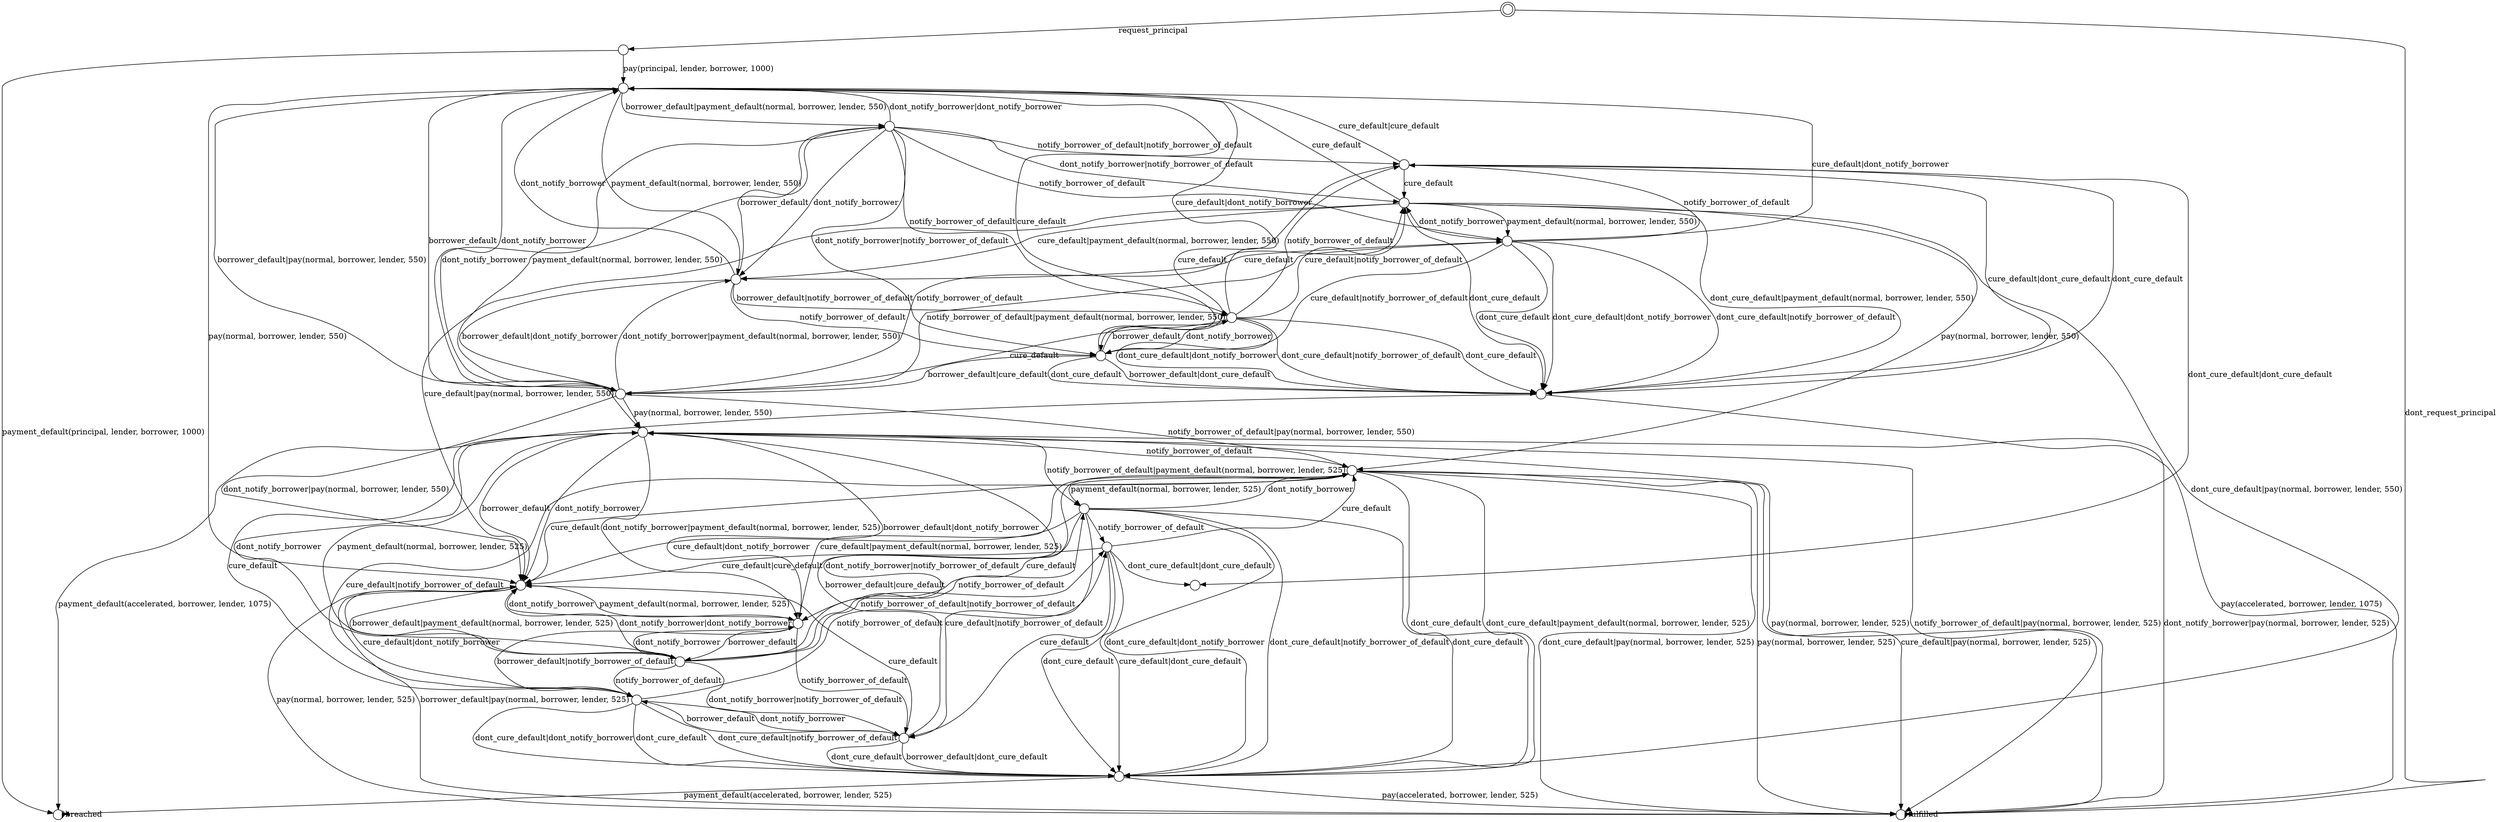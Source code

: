 digraph G {
center = TRUE;
mclimit = 10.0;
nodesep = 0.05;
node [ width=0.25, height=0.25, label="" ];
S4 [ peripheries=2 ];
S0
S1
S2
S3
S4
S5
S6
S7
S8
S9
S10
S11
S12
S13
S14
S15
S16
S17
S18
S19
S20
S21
S22
S23
S24
S0 -> S0[label="fulfilled"];
S24 -> S16[label="borrower_default|pay(normal, borrower, lender, 550)"];
S24 -> S17[label="pay(normal, borrower, lender, 550)"];
S24 -> S18[label="borrower_default|payment_default(normal, borrower, lender, 550)"];
S24 -> S20[label="borrower_default"];
S24 -> S21[label="payment_default(normal, borrower, lender, 550)"];
S23 -> S23[label="breached"];
S22 -> S16[label="borrower_default|dont_notify_borrower"];
S22 -> S12[label="borrower_default|notify_borrower_of_default"];
S22 -> S17[label="dont_notify_borrower"];
S22 -> S15[label="notify_borrower_of_default"];
S22 -> S19[label="borrower_default"];
S21 -> S20[label="borrower_default|dont_notify_borrower"];
S21 -> S11[label="borrower_default|notify_borrower_of_default"];
S21 -> S24[label="dont_notify_borrower"];
S21 -> S14[label="notify_borrower_of_default"];
S21 -> S18[label="borrower_default"];
S20 -> S17[label="dont_notify_borrower|pay(normal, borrower, lender, 550)"];
S20 -> S8[label="notify_borrower_of_default|pay(normal, borrower, lender, 550)"];
S20 -> S21[label="dont_notify_borrower|payment_default(normal, borrower, lender, 550)"];
S20 -> S10[label="notify_borrower_of_default|payment_default(normal, borrower, lender, 550)"];
S20 -> S24[label="dont_notify_borrower"];
S20 -> S9[label="notify_borrower_of_default"];
S20 -> S16[label="pay(normal, borrower, lender, 550)"];
S20 -> S18[label="payment_default(normal, borrower, lender, 550)"];
S19 -> S17[label="dont_notify_borrower|dont_notify_borrower"];
S19 -> S15[label="dont_notify_borrower|notify_borrower_of_default"];
S19 -> S8[label="dont_notify_borrower|notify_borrower_of_default"];
S19 -> S7[label="notify_borrower_of_default|notify_borrower_of_default"];
S19 -> S22[label="dont_notify_borrower"];
S19 -> S16[label="dont_notify_borrower"];
S19 -> S13[label="notify_borrower_of_default"];
S19 -> S12[label="notify_borrower_of_default"];
S18 -> S24[label="dont_notify_borrower|dont_notify_borrower"];
S18 -> S14[label="dont_notify_borrower|notify_borrower_of_default"];
S18 -> S9[label="dont_notify_borrower|notify_borrower_of_default"];
S18 -> S6[label="notify_borrower_of_default|notify_borrower_of_default"];
S18 -> S21[label="dont_notify_borrower"];
S18 -> S20[label="dont_notify_borrower"];
S18 -> S10[label="notify_borrower_of_default"];
S18 -> S11[label="notify_borrower_of_default"];
S17 -> S0[label="borrower_default|pay(normal, borrower, lender, 525)"];
S17 -> S0[label="pay(normal, borrower, lender, 525)"];
S17 -> S19[label="borrower_default|payment_default(normal, borrower, lender, 525)"];
S17 -> S22[label="payment_default(normal, borrower, lender, 525)"];
S17 -> S16[label="borrower_default"];
S16 -> S0[label="dont_notify_borrower|pay(normal, borrower, lender, 525)"];
S16 -> S0[label="notify_borrower_of_default|pay(normal, borrower, lender, 525)"];
S16 -> S22[label="dont_notify_borrower|payment_default(normal, borrower, lender, 525)"];
S16 -> S13[label="notify_borrower_of_default|payment_default(normal, borrower, lender, 525)"];
S16 -> S0[label="pay(normal, borrower, lender, 525)"];
S16 -> S19[label="payment_default(normal, borrower, lender, 525)"];
S16 -> S17[label="dont_notify_borrower"];
S16 -> S8[label="notify_borrower_of_default"];
S15 -> S16[label="borrower_default|cure_default"];
S15 -> S2[label="borrower_default|dont_cure_default"];
S15 -> S2[label="dont_cure_default"];
S15 -> S17[label="cure_default"];
S15 -> S12[label="borrower_default"];
S14 -> S3[label="borrower_default|dont_cure_default"];
S14 -> S24[label="cure_default"];
S14 -> S3[label="dont_cure_default"];
S14 -> S20[label="borrower_default|cure_default"];
S14 -> S11[label="borrower_default"];
S12 -> S17[label="cure_default|dont_notify_borrower"];
S12 -> S8[label="cure_default|notify_borrower_of_default"];
S12 -> S2[label="dont_cure_default|dont_notify_borrower"];
S12 -> S2[label="dont_cure_default|notify_borrower_of_default"];
S12 -> S2[label="dont_cure_default"];
S12 -> S16[label="cure_default"];
S12 -> S15[label="dont_notify_borrower"];
S12 -> S7[label="notify_borrower_of_default"];
S11 -> S9[label="cure_default|notify_borrower_of_default"];
S11 -> S3[label="dont_cure_default|dont_notify_borrower"];
S11 -> S3[label="dont_cure_default|notify_borrower_of_default"];
S11 -> S3[label="dont_cure_default"];
S11 -> S24[label="cure_default|dont_notify_borrower"];
S11 -> S20[label="cure_default"];
S11 -> S14[label="dont_notify_borrower"];
S11 -> S6[label="notify_borrower_of_default"];
S13 -> S15[label="cure_default|notify_borrower_of_default"];
S13 -> S17[label="cure_default|dont_notify_borrower"];
S13 -> S2[label="dont_cure_default|dont_notify_borrower"];
S13 -> S2[label="dont_cure_default|notify_borrower_of_default"];
S13 -> S2[label="dont_cure_default"];
S13 -> S22[label="cure_default"];
S13 -> S8[label="dont_notify_borrower"];
S13 -> S7[label="notify_borrower_of_default"];
S10 -> S3[label="dont_cure_default|dont_notify_borrower"];
S10 -> S3[label="dont_cure_default|notify_borrower_of_default"];
S10 -> S14[label="cure_default|notify_borrower_of_default"];
S10 -> S3[label="dont_cure_default"];
S10 -> S24[label="cure_default|dont_notify_borrower"];
S10 -> S21[label="cure_default"];
S10 -> S9[label="dont_notify_borrower"];
S10 -> S6[label="notify_borrower_of_default"];
S9 -> S17[label="cure_default|pay(normal, borrower, lender, 550)"];
S9 -> S2[label="dont_cure_default|pay(normal, borrower, lender, 550)"];
S9 -> S21[label="cure_default|payment_default(normal, borrower, lender, 550)"];
S9 -> S3[label="dont_cure_default|payment_default(normal, borrower, lender, 550)"];
S9 -> S24[label="cure_default"];
S9 -> S3[label="dont_cure_default"];
S9 -> S8[label="pay(normal, borrower, lender, 550)"];
S9 -> S10[label="payment_default(normal, borrower, lender, 550)"];
S8 -> S0[label="cure_default|pay(normal, borrower, lender, 525)"];
S8 -> S0[label="dont_cure_default|pay(normal, borrower, lender, 525)"];
S8 -> S22[label="cure_default|payment_default(normal, borrower, lender, 525)"];
S8 -> S2[label="dont_cure_default|payment_default(normal, borrower, lender, 525)"];
S8 -> S2[label="dont_cure_default"];
S8 -> S17[label="cure_default"];
S8 -> S0[label="pay(normal, borrower, lender, 525)"];
S8 -> S13[label="payment_default(normal, borrower, lender, 525)"];
S7 -> S17[label="cure_default|cure_default"];
S7 -> S2[label="cure_default|dont_cure_default"];
S7 -> S1[label="dont_cure_default|dont_cure_default"];
S7 -> S15[label="cure_default"];
S7 -> S8[label="cure_default"];
S7 -> S2[label="dont_cure_default"];
S6 -> S3[label="cure_default|dont_cure_default"];
S6 -> S1[label="dont_cure_default|dont_cure_default"];
S6 -> S14[label="cure_default"];
S6 -> S9[label="cure_default"];
S6 -> S3[label="dont_cure_default"];
S6 -> S24[label="cure_default|cure_default"];
S5 -> S24[label="pay(principal, lender, borrower, 1000)"];
S5 -> S23[label="payment_default(principal, lender, borrower, 1000)"];
S4 -> S5[label="request_principal"];
S4 -> S0[label="dont_request_principal"];
S3 -> S0[label="pay(accelerated, borrower, lender, 1075)"];
S3 -> S23[label="payment_default(accelerated, borrower, lender, 1075)"];
S2 -> S0[label="pay(accelerated, borrower, lender, 525)"];
S2 -> S23[label="payment_default(accelerated, borrower, lender, 525)"];
}
